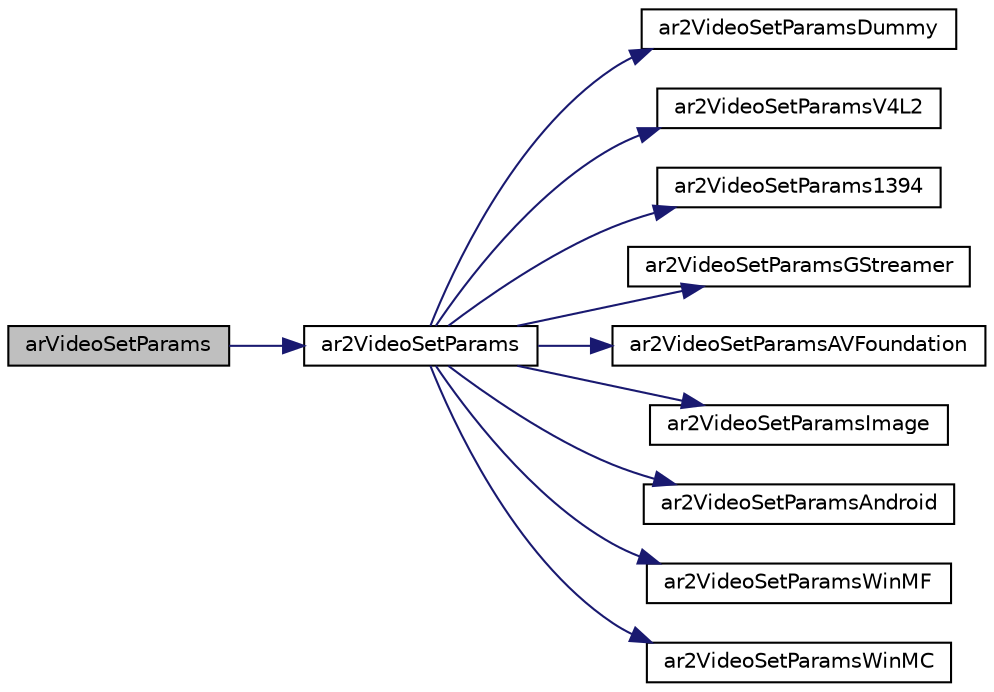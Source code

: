 digraph "arVideoSetParams"
{
 // INTERACTIVE_SVG=YES
  edge [fontname="Helvetica",fontsize="10",labelfontname="Helvetica",labelfontsize="10"];
  node [fontname="Helvetica",fontsize="10",shape=record];
  rankdir="LR";
  Node1 [label="arVideoSetParams",height=0.2,width=0.4,color="black", fillcolor="grey75", style="filled", fontcolor="black"];
  Node1 -> Node2 [color="midnightblue",fontsize="10",style="solid",fontname="Helvetica"];
  Node2 [label="ar2VideoSetParams",height=0.2,width=0.4,color="black", fillcolor="white", style="filled",URL="$video_8h.html#a92b4c026fa38388a8561d72cd152e372"];
  Node2 -> Node3 [color="midnightblue",fontsize="10",style="solid",fontname="Helvetica"];
  Node3 [label="ar2VideoSetParamsDummy",height=0.2,width=0.4,color="black", fillcolor="white", style="filled",URL="$video_dummy_8h.html#a9023282d018a19153e61f6938e327892"];
  Node2 -> Node4 [color="midnightblue",fontsize="10",style="solid",fontname="Helvetica"];
  Node4 [label="ar2VideoSetParamsV4L2",height=0.2,width=0.4,color="black", fillcolor="white", style="filled",URL="$video_v4_l2_8h.html#a954bd26073d1a5bd5fa8aff4cc115131"];
  Node2 -> Node5 [color="midnightblue",fontsize="10",style="solid",fontname="Helvetica"];
  Node5 [label="ar2VideoSetParams1394",height=0.2,width=0.4,color="black", fillcolor="white", style="filled",URL="$video1394_8h.html#aad5ba5130a7a758fe57892543bc965e3"];
  Node2 -> Node6 [color="midnightblue",fontsize="10",style="solid",fontname="Helvetica"];
  Node6 [label="ar2VideoSetParamsGStreamer",height=0.2,width=0.4,color="black", fillcolor="white", style="filled",URL="$video_g_streamer_8h.html#a96909a900fd4ca6bd5e3f92cbe45fa79"];
  Node2 -> Node7 [color="midnightblue",fontsize="10",style="solid",fontname="Helvetica"];
  Node7 [label="ar2VideoSetParamsAVFoundation",height=0.2,width=0.4,color="black", fillcolor="white", style="filled",URL="$video_a_v_foundation_8h.html#a692903bc81ee776eaa7a77d9a6ff12b7"];
  Node2 -> Node8 [color="midnightblue",fontsize="10",style="solid",fontname="Helvetica"];
  Node8 [label="ar2VideoSetParamsImage",height=0.2,width=0.4,color="black", fillcolor="white", style="filled",URL="$video_image_8h.html#abcb66fb87bce1f4ca09093c9f7b80b9c"];
  Node2 -> Node9 [color="midnightblue",fontsize="10",style="solid",fontname="Helvetica"];
  Node9 [label="ar2VideoSetParamsAndroid",height=0.2,width=0.4,color="black", fillcolor="white", style="filled",URL="$video_android_8h.html#a467dcac8693612f23dde69f051ebc4aa"];
  Node2 -> Node10 [color="midnightblue",fontsize="10",style="solid",fontname="Helvetica"];
  Node10 [label="ar2VideoSetParamsWinMF",height=0.2,width=0.4,color="black", fillcolor="white", style="filled",URL="$video_windows_media_foundation_8h.html#af5183bf0c7111a18db4b873e55094d75"];
  Node2 -> Node11 [color="midnightblue",fontsize="10",style="solid",fontname="Helvetica"];
  Node11 [label="ar2VideoSetParamsWinMC",height=0.2,width=0.4,color="black", fillcolor="white", style="filled",URL="$video_windows_media_capture_8h.html#a099c0cd281dc1d86f3b006036648b8d1"];
}
